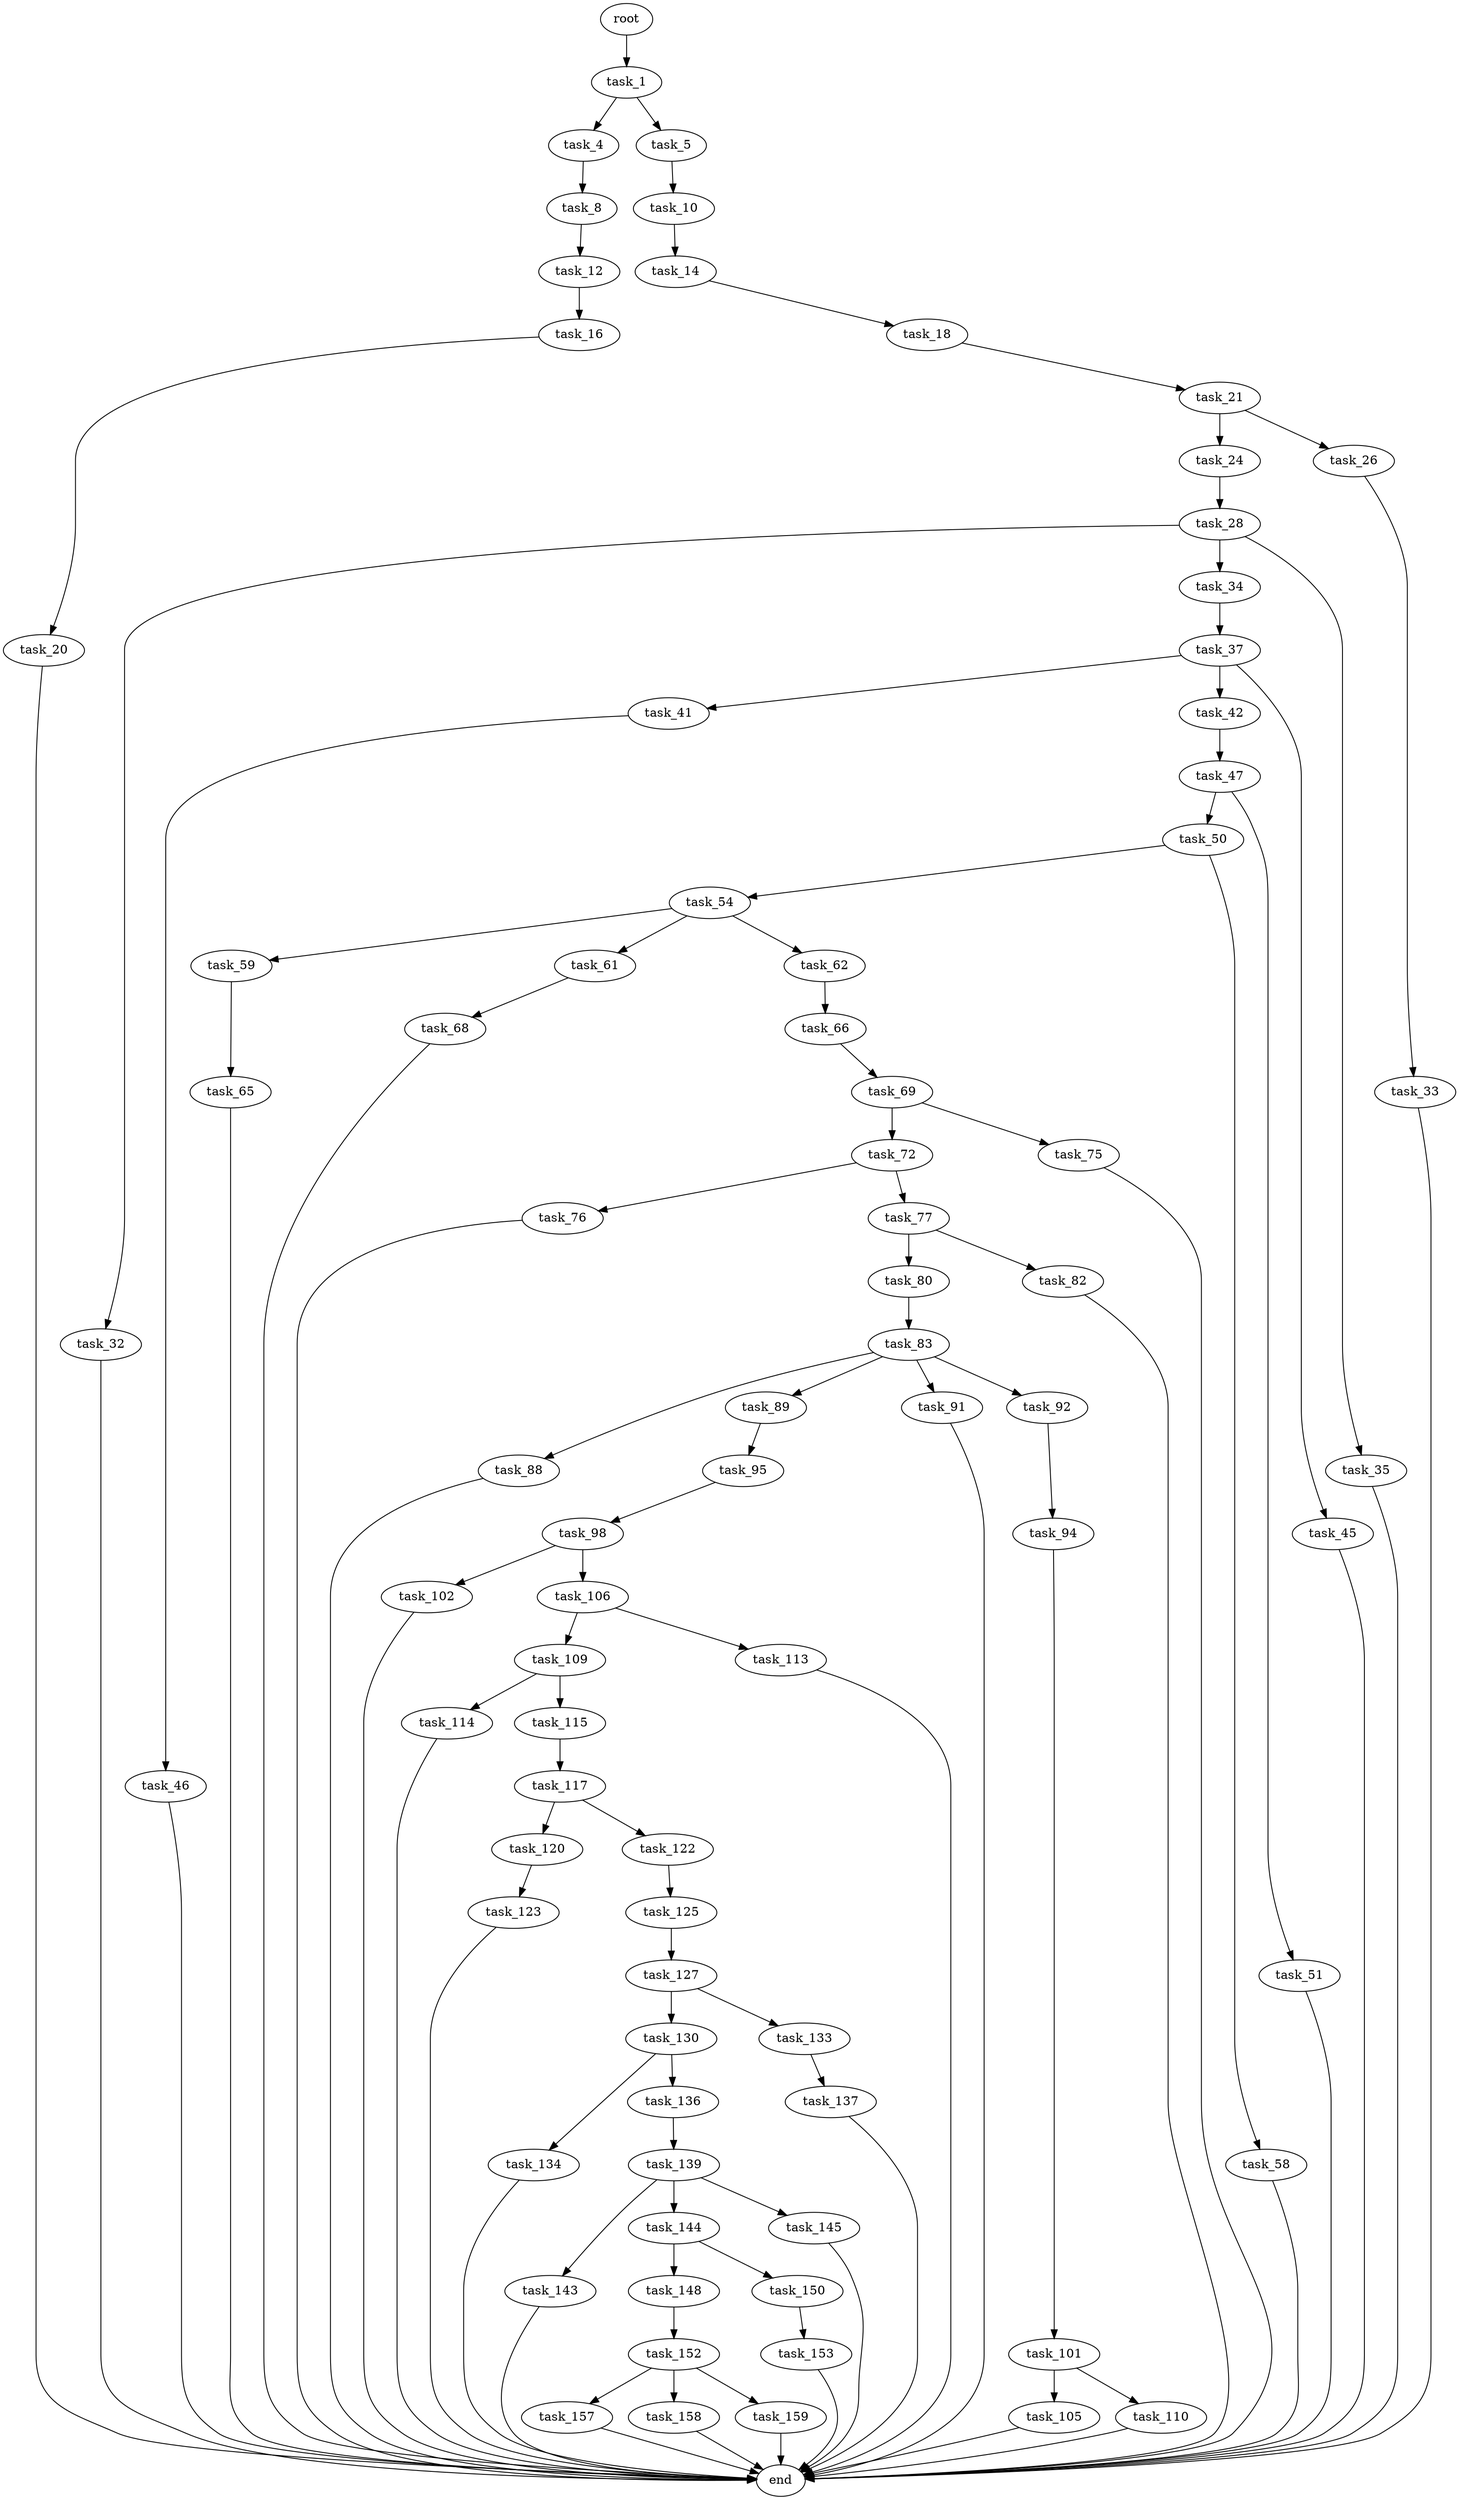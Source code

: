 digraph G {
  root [size="0.000000"];
  task_1 [size="1930185759.000000"];
  task_4 [size="28170062413.000000"];
  task_5 [size="3973529598.000000"];
  task_8 [size="25974647220.000000"];
  task_10 [size="35886287593.000000"];
  task_12 [size="374953169.000000"];
  task_14 [size="1744407071.000000"];
  task_16 [size="69114137603.000000"];
  task_18 [size="431050559680.000000"];
  task_20 [size="1073741824000.000000"];
  task_21 [size="10231314311.000000"];
  end [size="0.000000"];
  task_24 [size="28991029248.000000"];
  task_26 [size="368293445632.000000"];
  task_28 [size="216529133452.000000"];
  task_33 [size="1751359150.000000"];
  task_32 [size="17968047688.000000"];
  task_34 [size="231928233984.000000"];
  task_35 [size="929866449227.000000"];
  task_37 [size="549755813888.000000"];
  task_41 [size="31440194618.000000"];
  task_42 [size="8589934592.000000"];
  task_45 [size="1824019266.000000"];
  task_46 [size="66003024216.000000"];
  task_47 [size="134217728000.000000"];
  task_50 [size="15039350655.000000"];
  task_51 [size="36198781663.000000"];
  task_54 [size="95118596952.000000"];
  task_58 [size="231928233984.000000"];
  task_59 [size="761261346040.000000"];
  task_61 [size="15314082448.000000"];
  task_62 [size="68719476736.000000"];
  task_65 [size="5670587402.000000"];
  task_68 [size="28991029248.000000"];
  task_66 [size="68719476736.000000"];
  task_69 [size="3262171806.000000"];
  task_72 [size="3277026128.000000"];
  task_75 [size="786591090.000000"];
  task_76 [size="1073741824000.000000"];
  task_77 [size="2697325976.000000"];
  task_80 [size="3299134021.000000"];
  task_82 [size="8589934592.000000"];
  task_83 [size="68719476736.000000"];
  task_88 [size="8589934592.000000"];
  task_89 [size="428809167568.000000"];
  task_91 [size="402863587412.000000"];
  task_92 [size="134217728000.000000"];
  task_95 [size="465601679556.000000"];
  task_94 [size="8589934592.000000"];
  task_101 [size="17067513970.000000"];
  task_98 [size="19112405144.000000"];
  task_102 [size="28991029248.000000"];
  task_106 [size="782757789696.000000"];
  task_105 [size="3354311594.000000"];
  task_110 [size="284536442656.000000"];
  task_109 [size="6898462630.000000"];
  task_113 [size="648261872536.000000"];
  task_114 [size="13420003324.000000"];
  task_115 [size="394799696015.000000"];
  task_117 [size="18242591718.000000"];
  task_120 [size="20968357806.000000"];
  task_122 [size="15730879620.000000"];
  task_123 [size="782757789696.000000"];
  task_125 [size="206033275311.000000"];
  task_127 [size="909160303627.000000"];
  task_130 [size="1974227885.000000"];
  task_133 [size="231928233984.000000"];
  task_134 [size="86083515911.000000"];
  task_136 [size="8392521250.000000"];
  task_137 [size="28991029248.000000"];
  task_139 [size="134217728000.000000"];
  task_143 [size="68719476736.000000"];
  task_144 [size="1035951538.000000"];
  task_145 [size="8724323787.000000"];
  task_148 [size="28463117288.000000"];
  task_150 [size="456531950160.000000"];
  task_152 [size="1073741824000.000000"];
  task_153 [size="231928233984.000000"];
  task_157 [size="476555286334.000000"];
  task_158 [size="292508802544.000000"];
  task_159 [size="369218709964.000000"];

  root -> task_1 [size="1.000000"];
  task_1 -> task_4 [size="33554432.000000"];
  task_1 -> task_5 [size="33554432.000000"];
  task_4 -> task_8 [size="679477248.000000"];
  task_5 -> task_10 [size="75497472.000000"];
  task_8 -> task_12 [size="679477248.000000"];
  task_10 -> task_14 [size="679477248.000000"];
  task_12 -> task_16 [size="33554432.000000"];
  task_14 -> task_18 [size="33554432.000000"];
  task_16 -> task_20 [size="75497472.000000"];
  task_18 -> task_21 [size="536870912.000000"];
  task_20 -> end [size="1.000000"];
  task_21 -> task_24 [size="411041792.000000"];
  task_21 -> task_26 [size="411041792.000000"];
  task_24 -> task_28 [size="75497472.000000"];
  task_26 -> task_33 [size="411041792.000000"];
  task_28 -> task_32 [size="301989888.000000"];
  task_28 -> task_34 [size="301989888.000000"];
  task_28 -> task_35 [size="301989888.000000"];
  task_33 -> end [size="1.000000"];
  task_32 -> end [size="1.000000"];
  task_34 -> task_37 [size="301989888.000000"];
  task_35 -> end [size="1.000000"];
  task_37 -> task_41 [size="536870912.000000"];
  task_37 -> task_42 [size="536870912.000000"];
  task_37 -> task_45 [size="536870912.000000"];
  task_41 -> task_46 [size="33554432.000000"];
  task_42 -> task_47 [size="33554432.000000"];
  task_45 -> end [size="1.000000"];
  task_46 -> end [size="1.000000"];
  task_47 -> task_50 [size="209715200.000000"];
  task_47 -> task_51 [size="209715200.000000"];
  task_50 -> task_54 [size="301989888.000000"];
  task_50 -> task_58 [size="301989888.000000"];
  task_51 -> end [size="1.000000"];
  task_54 -> task_59 [size="75497472.000000"];
  task_54 -> task_61 [size="75497472.000000"];
  task_54 -> task_62 [size="75497472.000000"];
  task_58 -> end [size="1.000000"];
  task_59 -> task_65 [size="536870912.000000"];
  task_61 -> task_68 [size="301989888.000000"];
  task_62 -> task_66 [size="134217728.000000"];
  task_65 -> end [size="1.000000"];
  task_68 -> end [size="1.000000"];
  task_66 -> task_69 [size="134217728.000000"];
  task_69 -> task_72 [size="75497472.000000"];
  task_69 -> task_75 [size="75497472.000000"];
  task_72 -> task_76 [size="134217728.000000"];
  task_72 -> task_77 [size="134217728.000000"];
  task_75 -> end [size="1.000000"];
  task_76 -> end [size="1.000000"];
  task_77 -> task_80 [size="301989888.000000"];
  task_77 -> task_82 [size="301989888.000000"];
  task_80 -> task_83 [size="134217728.000000"];
  task_82 -> end [size="1.000000"];
  task_83 -> task_88 [size="134217728.000000"];
  task_83 -> task_89 [size="134217728.000000"];
  task_83 -> task_91 [size="134217728.000000"];
  task_83 -> task_92 [size="134217728.000000"];
  task_88 -> end [size="1.000000"];
  task_89 -> task_95 [size="679477248.000000"];
  task_91 -> end [size="1.000000"];
  task_92 -> task_94 [size="209715200.000000"];
  task_95 -> task_98 [size="536870912.000000"];
  task_94 -> task_101 [size="33554432.000000"];
  task_101 -> task_105 [size="411041792.000000"];
  task_101 -> task_110 [size="411041792.000000"];
  task_98 -> task_102 [size="33554432.000000"];
  task_98 -> task_106 [size="33554432.000000"];
  task_102 -> end [size="1.000000"];
  task_106 -> task_109 [size="679477248.000000"];
  task_106 -> task_113 [size="679477248.000000"];
  task_105 -> end [size="1.000000"];
  task_110 -> end [size="1.000000"];
  task_109 -> task_114 [size="411041792.000000"];
  task_109 -> task_115 [size="411041792.000000"];
  task_113 -> end [size="1.000000"];
  task_114 -> end [size="1.000000"];
  task_115 -> task_117 [size="301989888.000000"];
  task_117 -> task_120 [size="301989888.000000"];
  task_117 -> task_122 [size="301989888.000000"];
  task_120 -> task_123 [size="536870912.000000"];
  task_122 -> task_125 [size="301989888.000000"];
  task_123 -> end [size="1.000000"];
  task_125 -> task_127 [size="301989888.000000"];
  task_127 -> task_130 [size="679477248.000000"];
  task_127 -> task_133 [size="679477248.000000"];
  task_130 -> task_134 [size="33554432.000000"];
  task_130 -> task_136 [size="33554432.000000"];
  task_133 -> task_137 [size="301989888.000000"];
  task_134 -> end [size="1.000000"];
  task_136 -> task_139 [size="134217728.000000"];
  task_137 -> end [size="1.000000"];
  task_139 -> task_143 [size="209715200.000000"];
  task_139 -> task_144 [size="209715200.000000"];
  task_139 -> task_145 [size="209715200.000000"];
  task_143 -> end [size="1.000000"];
  task_144 -> task_148 [size="33554432.000000"];
  task_144 -> task_150 [size="33554432.000000"];
  task_145 -> end [size="1.000000"];
  task_148 -> task_152 [size="536870912.000000"];
  task_150 -> task_153 [size="536870912.000000"];
  task_152 -> task_157 [size="838860800.000000"];
  task_152 -> task_158 [size="838860800.000000"];
  task_152 -> task_159 [size="838860800.000000"];
  task_153 -> end [size="1.000000"];
  task_157 -> end [size="1.000000"];
  task_158 -> end [size="1.000000"];
  task_159 -> end [size="1.000000"];
}
